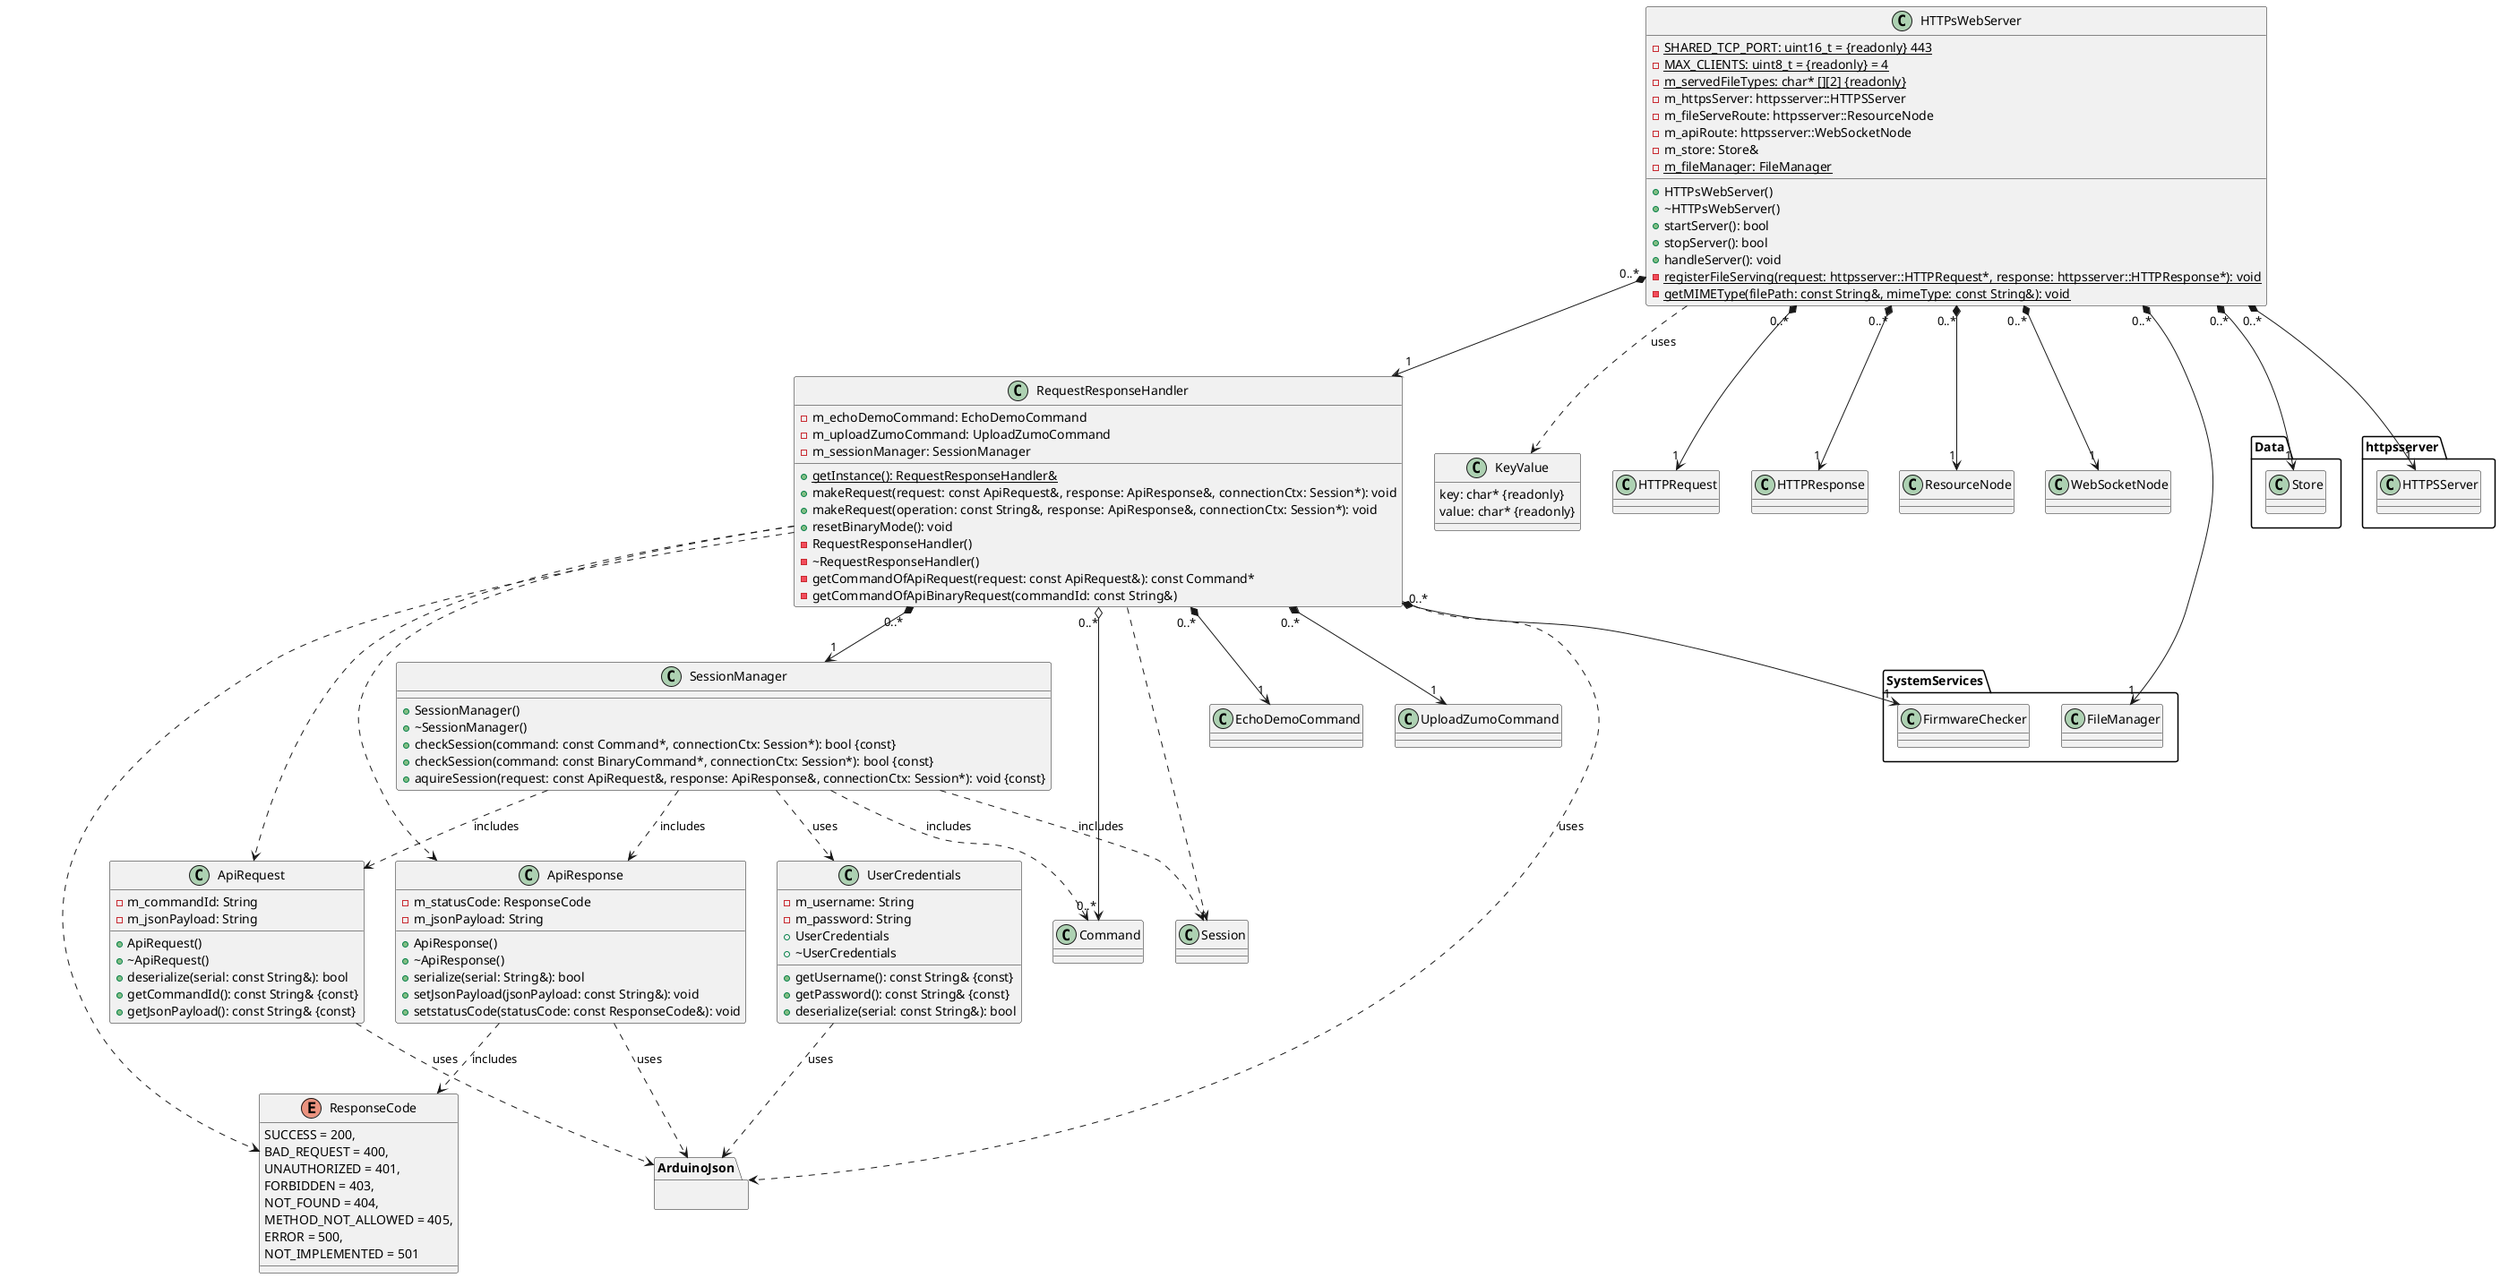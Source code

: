 @startuml

package SystemServices
{
    class FileManager
    class FirmwareChecker
}

package Data
{
    class Store
}

package httpsserver
{
    class HTTPSServer
}

package ArduinoJson
{
}

enum ResponseCode
{
    SUCCESS = 200,
    BAD_REQUEST = 400,
    UNAUTHORIZED = 401,
    FORBIDDEN = 403,
    NOT_FOUND = 404,
    METHOD_NOT_ALLOWED = 405,
    ERROR = 500,
    NOT_IMPLEMENTED = 501
}

class ApiRequest
{
    - m_commandId: String
    - m_jsonPayload: String
    + ApiRequest()
    + ~ApiRequest()
    + deserialize(serial: const String&): bool
    + getCommandId(): const String& {const}
    + getJsonPayload(): const String& {const}
}
ApiRequest ..> ArduinoJson : uses


class ApiResponse
{
    - m_statusCode: ResponseCode
    - m_jsonPayload: String
    + ApiResponse()
    + ~ApiResponse()
    + serialize(serial: String&): bool
    + setJsonPayload(jsonPayload: const String&): void
    + setstatusCode(statusCode: const ResponseCode&): void
}
ApiResponse ..> ArduinoJson : uses
ApiResponse ..> ResponseCode : includes

class UserCredentials
{
    - m_username: String
    - m_password: String
    + UserCredentials
    + ~UserCredentials
    + getUsername(): const String& {const}
    + getPassword(): const String& {const}
    + deserialize(serial: const String&): bool
}
UserCredentials ..> ArduinoJson : uses

class SessionManager
{
    + SessionManager()
    + ~SessionManager()
    + checkSession(command: const Command*, connectionCtx: Session*): bool {const}
    + checkSession(command: const BinaryCommand*, connectionCtx: Session*): bool {const}
    + aquireSession(request: const ApiRequest&, response: ApiResponse&, connectionCtx: Session*): void {const}
}
SessionManager ..> Command : includes
SessionManager ..> Session : includes
SessionManager ..> ApiRequest : includes
SessionManager ..> ApiResponse : includes
SessionManager ..> UserCredentials : uses

class RequestResponseHandler
{
    - m_echoDemoCommand: EchoDemoCommand
    - m_uploadZumoCommand: UploadZumoCommand
    - m_sessionManager: SessionManager
    + {static} getInstance(): RequestResponseHandler&
    + makeRequest(request: const ApiRequest&, response: ApiResponse&, connectionCtx: Session*): void
    + makeRequest(operation: const String&, response: ApiResponse&, connectionCtx: Session*): void
    + resetBinaryMode(): void
    - RequestResponseHandler()
    - ~RequestResponseHandler()
    - getCommandOfApiRequest(request: const ApiRequest&): const Command*
    - getCommandOfApiBinaryRequest(commandId: const String&)
}
RequestResponseHandler "0..*" *--> "1" SessionManager
RequestResponseHandler "0..*" *--> "1" FirmwareChecker
RequestResponseHandler "0..*" o--> "0..*" Command
RequestResponseHandler "0..*" *--> "1" EchoDemoCommand
RequestResponseHandler "0..*" *--> "1" UploadZumoCommand
RequestResponseHandler ..> ApiRequest
RequestResponseHandler ..> ApiResponse
RequestResponseHandler ..> ResponseCode
RequestResponseHandler ..> Session
RequestResponseHandler ..> ArduinoJson : uses

class KeyValue
{
    key: char* {readonly}
    value: char* {readonly}
}

class HTTPsWebServer
{
    - {static} SHARED_TCP_PORT: uint16_t = {readonly} 443
    - {static} MAX_CLIENTS: uint8_t = {readonly} = 4
    - {static} m_servedFileTypes: char* [][2] {readonly}
    - m_httpsServer: httpsserver::HTTPSServer
    - m_fileServeRoute: httpsserver::ResourceNode
    - m_apiRoute: httpsserver::WebSocketNode
    - m_store: Store&
    - {static} m_fileManager: FileManager
    + HTTPsWebServer()
    + ~HTTPsWebServer()
    + startServer(): bool
    + stopServer(): bool
    + handleServer(): void
    - {static} registerFileServing(request: httpsserver::HTTPRequest*, response: httpsserver::HTTPResponse*): void
    - {static} getMIMEType(filePath: const String&, mimeType: const String&): void
}
HTTPsWebServer "0..*" *--> "1" FileManager
HTTPsWebServer "0..*" *--> "1" Store
HTTPsWebServer "0..*" *--> "1" HTTPSServer
HTTPsWebServer "0..*" *--> "1" HTTPRequest
HTTPsWebServer "0..*" *--> "1" HTTPResponse
HTTPsWebServer "0..*" *--> "1" ResourceNode
HTTPsWebServer "0..*" *--> "1" WebSocketNode
HTTPsWebServer "0..*" *--> "1" RequestResponseHandler
HTTPsWebServer ..> KeyValue : uses
@enduml
